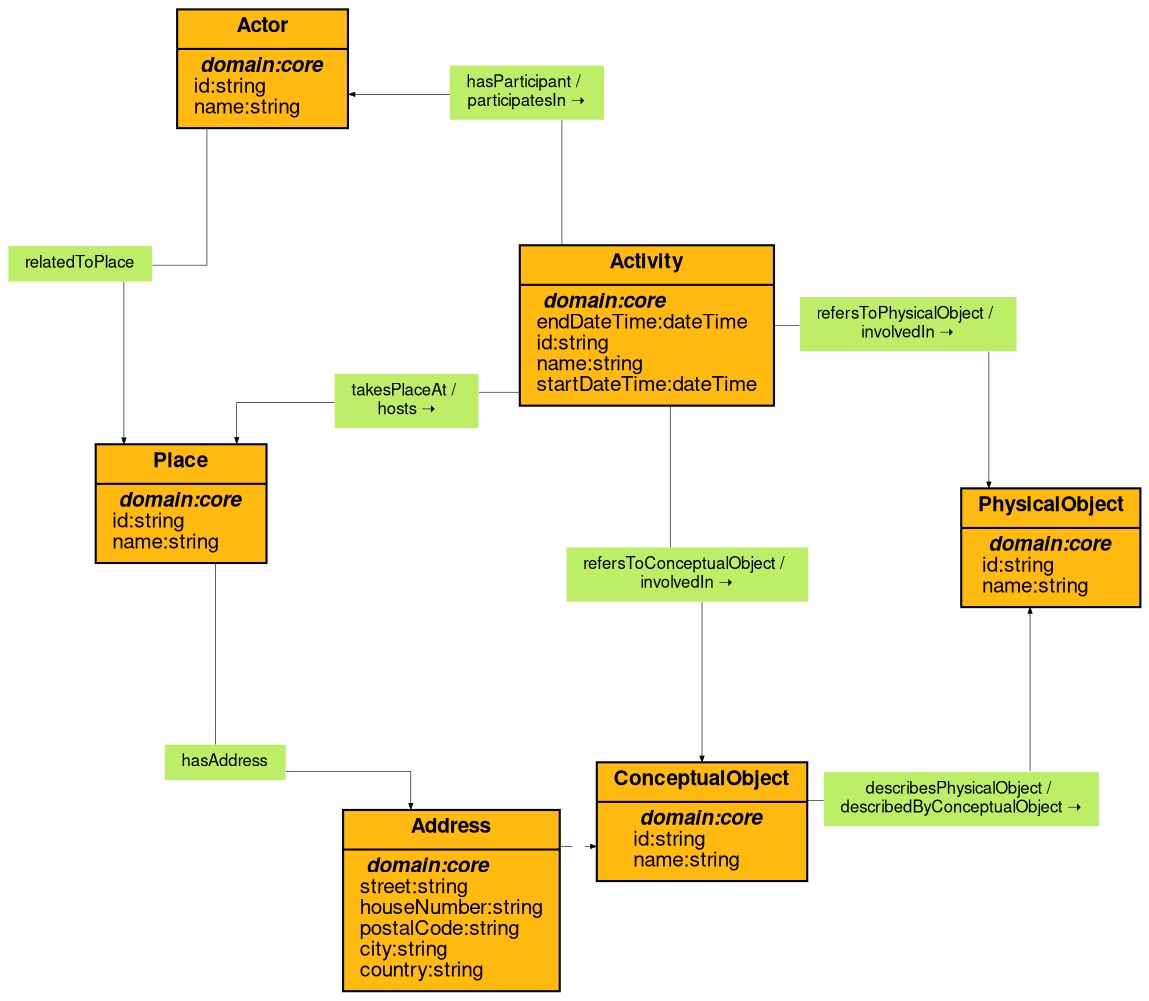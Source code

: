 digraph core_ontology {
	graph [fontname="Helvetica,Arial,sans-serif" fontsize=10 layout=neato overlap=false splines=ortho]
	node [fillcolor=darkgoldenrod1 fontname="Helvetica,Arial,sans-serif" fontsize=10 shape=record]
	edge [arrowsize=0.3 fontname="Helvetica,Arial,sans-serif" fontsize=10 penwidth=0.3]
	Activity [label=<{<b>Activity</b> | <i><b> domain:core</b></i> <br align="left"/>endDateTime:dateTime<br align="left"/>id:string<br align="left"/>name:string<br align="left"/>startDateTime:dateTime<br align="left"/>}> style=filled]
	Actor [label=<{<b>Actor</b> | <i><b> domain:core</b></i> <br align="left"/>id:string<br align="left"/>name:string<br align="left"/>}> style=filled]
	Address [label=<{<b>Address</b> | <i><b> domain:core</b></i> <br align="left"/>street:string<br align="left"/>houseNumber:string<br align="left"/>postalCode:string<br align="left"/>city:string<br align="left"/>country:string<br align="left"/>}> style=filled]
	ConceptualObject [label=<{<b>ConceptualObject</b> | <i><b> domain:core</b></i> <br align="left"/>id:string<br align="left"/>name:string<br align="left"/>}> style=filled]
	PhysicalObject [label=<{<b>PhysicalObject</b> | <i><b> domain:core</b></i> <br align="left"/>id:string<br align="left"/>name:string<br align="left"/>}> style=filled]
	Place [label=<{<b>Place</b> | <i><b> domain:core</b></i> <br align="left"/>id:string<br align="left"/>name:string<br align="left"/>}> style=filled]
	hasAddress [label=hasAddress fillcolor=darkolivegreen2 fontsize=8 height=0 shape=plaintext style=filled width=0]
	describesPhysicalObject [label="describesPhysicalObject / 
describedByConceptualObject ➝" fillcolor=darkolivegreen2 fontsize=8 height=0 shape=plaintext style=filled width=0]
	hasParticipant [label="hasParticipant / 
participatesIn ➝" fillcolor=darkolivegreen2 fontsize=8 height=0 shape=plaintext style=filled width=0]
	refersToConceptualObject [label="refersToConceptualObject / 
involvedIn ➝" fillcolor=darkolivegreen2 fontsize=8 height=0 shape=plaintext style=filled width=0]
	refersToPhysicalObject [label="refersToPhysicalObject / 
involvedIn ➝" fillcolor=darkolivegreen2 fontsize=8 height=0 shape=plaintext style=filled width=0]
	relatedToPlace [label=relatedToPlace fillcolor=darkolivegreen2 fontsize=8 height=0 shape=plaintext style=filled width=0]
	takesPlaceAt [label="takesPlaceAt / 
hosts ➝" fillcolor=darkolivegreen2 fontsize=8 height=0 shape=plaintext style=filled width=0]
	Place -> hasAddress [arrowhead=none]
	hasAddress -> Address
	ConceptualObject -> describesPhysicalObject [arrowhead=none]
	describesPhysicalObject -> PhysicalObject
	Activity -> hasParticipant [arrowhead=none]
	hasParticipant -> Actor
	Activity -> refersToConceptualObject [arrowhead=none]
	refersToConceptualObject -> ConceptualObject
	Activity -> refersToPhysicalObject [arrowhead=none]
	refersToPhysicalObject -> PhysicalObject
	Actor -> relatedToPlace [arrowhead=none]
	relatedToPlace -> Place
	Activity -> takesPlaceAt [arrowhead=none]
	takesPlaceAt -> Place
	Address -> ConceptualObject [style=dashed]
}
